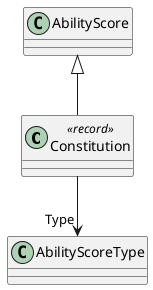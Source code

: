 @startuml
class Constitution <<record>> {
}
AbilityScore <|-- Constitution
Constitution --> "Type" AbilityScoreType
@enduml
